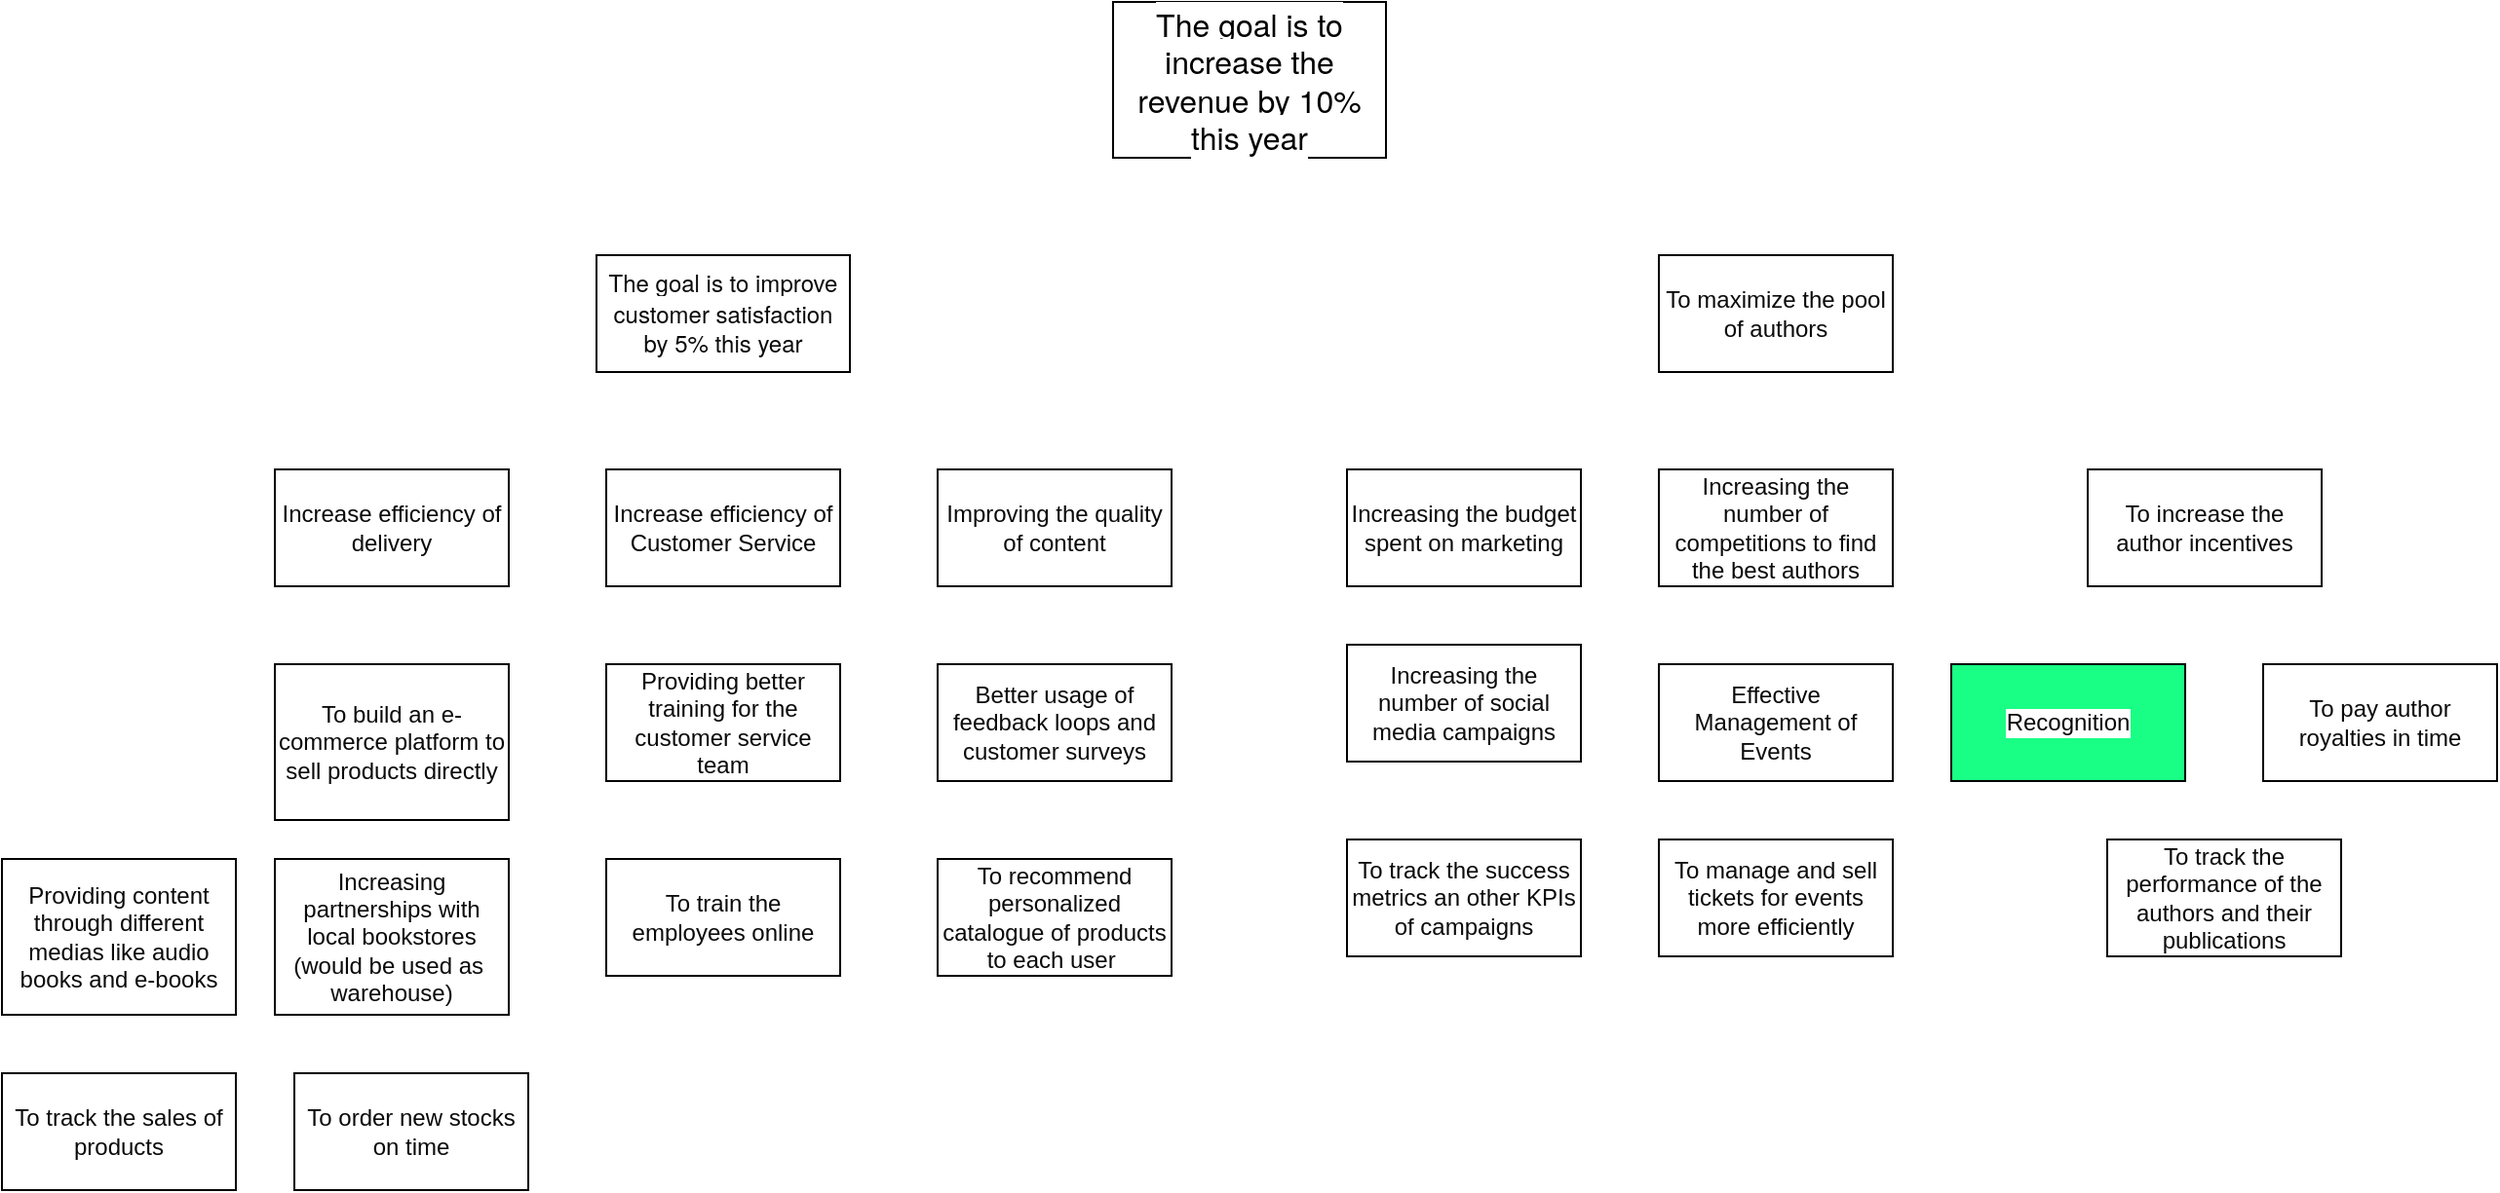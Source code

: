 <mxfile version="15.4.1" type="google"><diagram id="DU59FXSGk71Bh5s7gfLU" name="Page-1"><mxGraphModel dx="2903" dy="1000" grid="1" gridSize="10" guides="1" tooltips="1" connect="1" arrows="1" fold="1" page="1" pageScale="1" pageWidth="827" pageHeight="1169" math="0" shadow="0"><root><mxCell id="0"/><mxCell id="1" parent="0"/><mxCell id="ZsVUTij6oa-SxQozEyS3-1" value="&lt;span style=&quot;font-family: &amp;#34;whitney&amp;#34; , &amp;#34;helvetica neue&amp;#34; , &amp;#34;helvetica&amp;#34; , &amp;#34;arial&amp;#34; , sans-serif ; font-size: 16px ; text-align: left ; background-color: rgb(255 , 255 , 255)&quot;&gt;The goal is to increase the revenue by 10% this year&lt;/span&gt;" style="rounded=0;whiteSpace=wrap;html=1;" parent="1" vertex="1"><mxGeometry x="-40" y="70" width="140" height="80" as="geometry"/></mxCell><mxCell id="ZsVUTij6oa-SxQozEyS3-2" value="&lt;span style=&quot;font-family: &amp;#34;whitney&amp;#34; , &amp;#34;helvetica neue&amp;#34; , &amp;#34;helvetica&amp;#34; , &amp;#34;arial&amp;#34; , sans-serif ; text-align: left ; background-color: rgb(255 , 255 , 255)&quot;&gt;&lt;font color=&quot;#0a0a0a&quot; style=&quot;font-size: 12px&quot;&gt; The goal is to improve customer satisfaction by 5% this year&lt;/font&gt;&lt;/span&gt;" style="rounded=0;whiteSpace=wrap;html=1;" parent="1" vertex="1"><mxGeometry x="-305" y="200" width="130" height="60" as="geometry"/></mxCell><mxCell id="ZsVUTij6oa-SxQozEyS3-4" value="To maximize the pool of authors" style="rounded=0;whiteSpace=wrap;html=1;labelBackgroundColor=#FFFFFF;fontColor=#0A0A0A;" parent="1" vertex="1"><mxGeometry x="240" y="200" width="120" height="60" as="geometry"/></mxCell><mxCell id="ZsVUTij6oa-SxQozEyS3-6" value="Increasing the budget spent on marketing" style="rounded=0;whiteSpace=wrap;html=1;labelBackgroundColor=#FFFFFF;fontColor=#0A0A0A;" parent="1" vertex="1"><mxGeometry x="80" y="310" width="120" height="60" as="geometry"/></mxCell><mxCell id="ZsVUTij6oa-SxQozEyS3-8" value="Providing content through different medias like audio books and e-books" style="rounded=0;whiteSpace=wrap;html=1;labelBackgroundColor=#FFFFFF;fontColor=#0A0A0A;" parent="1" vertex="1"><mxGeometry x="-610" y="510" width="120" height="80" as="geometry"/></mxCell><mxCell id="ZsVUTij6oa-SxQozEyS3-10" value="To increase the author incentives" style="rounded=0;whiteSpace=wrap;html=1;labelBackgroundColor=#FFFFFF;fontColor=#0A0A0A;" parent="1" vertex="1"><mxGeometry x="460" y="310" width="120" height="60" as="geometry"/></mxCell><mxCell id="ZsVUTij6oa-SxQozEyS3-13" value="Improving the quality of content" style="rounded=0;whiteSpace=wrap;html=1;labelBackgroundColor=#FFFFFF;fontColor=#0A0A0A;" parent="1" vertex="1"><mxGeometry x="-130" y="310" width="120" height="60" as="geometry"/></mxCell><mxCell id="ZsVUTij6oa-SxQozEyS3-14" value="Increase efficiency of delivery" style="rounded=0;whiteSpace=wrap;html=1;labelBackgroundColor=#FFFFFF;fontColor=#0A0A0A;" parent="1" vertex="1"><mxGeometry x="-470" y="310" width="120" height="60" as="geometry"/></mxCell><mxCell id="ZsVUTij6oa-SxQozEyS3-15" value="Increase efficiency of Customer Service" style="rounded=0;whiteSpace=wrap;html=1;labelBackgroundColor=#FFFFFF;fontColor=#0A0A0A;" parent="1" vertex="1"><mxGeometry x="-300" y="310" width="120" height="60" as="geometry"/></mxCell><mxCell id="ZsVUTij6oa-SxQozEyS3-16" value="Better usage of feedback loops and customer surveys" style="rounded=0;whiteSpace=wrap;html=1;labelBackgroundColor=#FFFFFF;fontColor=#0A0A0A;" parent="1" vertex="1"><mxGeometry x="-130" y="410" width="120" height="60" as="geometry"/></mxCell><mxCell id="ZsVUTij6oa-SxQozEyS3-17" value="Increasing partnerships with local bookstores (would be used as&amp;nbsp; warehouse)" style="rounded=0;whiteSpace=wrap;html=1;labelBackgroundColor=#FFFFFF;fontColor=#0A0A0A;" parent="1" vertex="1"><mxGeometry x="-470" y="510" width="120" height="80" as="geometry"/></mxCell><mxCell id="ZsVUTij6oa-SxQozEyS3-18" value="Providing better training for the customer service team" style="rounded=0;whiteSpace=wrap;html=1;labelBackgroundColor=#FFFFFF;fontColor=#0A0A0A;" parent="1" vertex="1"><mxGeometry x="-300" y="410" width="120" height="60" as="geometry"/></mxCell><mxCell id="ZsVUTij6oa-SxQozEyS3-19" value="Increasing the number of social media campaigns" style="rounded=0;whiteSpace=wrap;html=1;labelBackgroundColor=#FFFFFF;fontColor=#0A0A0A;" parent="1" vertex="1"><mxGeometry x="80" y="400" width="120" height="60" as="geometry"/></mxCell><mxCell id="ZsVUTij6oa-SxQozEyS3-20" value="Increasing the number of competitions to find the best authors" style="rounded=0;whiteSpace=wrap;html=1;labelBackgroundColor=#FFFFFF;fontColor=#0A0A0A;" parent="1" vertex="1"><mxGeometry x="240" y="310" width="120" height="60" as="geometry"/></mxCell><mxCell id="ZsVUTij6oa-SxQozEyS3-21" value="To recommend personalized catalogue of products to each user&amp;nbsp;" style="rounded=0;whiteSpace=wrap;html=1;labelBackgroundColor=#FFFFFF;fontColor=#0A0A0A;" parent="1" vertex="1"><mxGeometry x="-130" y="510" width="120" height="60" as="geometry"/></mxCell><mxCell id="ZsVUTij6oa-SxQozEyS3-22" value="To order new stocks on time" style="rounded=0;whiteSpace=wrap;html=1;labelBackgroundColor=#FFFFFF;fontColor=#0A0A0A;" parent="1" vertex="1"><mxGeometry x="-460" y="620" width="120" height="60" as="geometry"/></mxCell><mxCell id="ZsVUTij6oa-SxQozEyS3-23" value="To train the employees online" style="rounded=0;whiteSpace=wrap;html=1;labelBackgroundColor=#FFFFFF;fontColor=#0A0A0A;" parent="1" vertex="1"><mxGeometry x="-300" y="510" width="120" height="60" as="geometry"/></mxCell><mxCell id="ZsVUTij6oa-SxQozEyS3-24" value="To track the success metrics an other KPIs of campaigns" style="rounded=0;whiteSpace=wrap;html=1;labelBackgroundColor=#FFFFFF;fontColor=#0A0A0A;" parent="1" vertex="1"><mxGeometry x="80" y="500" width="120" height="60" as="geometry"/></mxCell><mxCell id="ZsVUTij6oa-SxQozEyS3-25" value="To build an e-commerce platform to sell products directly" style="rounded=0;whiteSpace=wrap;html=1;labelBackgroundColor=#FFFFFF;fontColor=#0A0A0A;" parent="1" vertex="1"><mxGeometry x="-470" y="410" width="120" height="80" as="geometry"/></mxCell><mxCell id="ZsVUTij6oa-SxQozEyS3-26" value="To track the performance of the authors and their publications" style="rounded=0;whiteSpace=wrap;html=1;labelBackgroundColor=#FFFFFF;fontColor=#0A0A0A;" parent="1" vertex="1"><mxGeometry x="470" y="500" width="120" height="60" as="geometry"/></mxCell><mxCell id="9bycUB7_YkMGoDEwVdy2-3" value="To pay author royalties in time" style="rounded=0;whiteSpace=wrap;html=1;labelBackgroundColor=#FFFFFF;fontColor=#0A0A0A;" vertex="1" parent="1"><mxGeometry x="550" y="410" width="120" height="60" as="geometry"/></mxCell><mxCell id="9bycUB7_YkMGoDEwVdy2-4" value="Recognition" style="rounded=0;whiteSpace=wrap;html=1;labelBackgroundColor=#FFFFFF;fontColor=#0A0A0A;fillColor=#19FF85;" vertex="1" parent="1"><mxGeometry x="390" y="410" width="120" height="60" as="geometry"/></mxCell><mxCell id="9bycUB7_YkMGoDEwVdy2-5" value="Effective Management of Events" style="rounded=0;whiteSpace=wrap;html=1;labelBackgroundColor=#FFFFFF;fontColor=#0A0A0A;" vertex="1" parent="1"><mxGeometry x="240" y="410" width="120" height="60" as="geometry"/></mxCell><mxCell id="9bycUB7_YkMGoDEwVdy2-6" value="To manage and sell tickets for events more efficiently" style="rounded=0;whiteSpace=wrap;html=1;labelBackgroundColor=#FFFFFF;fontColor=#0A0A0A;" vertex="1" parent="1"><mxGeometry x="240" y="500" width="120" height="60" as="geometry"/></mxCell><mxCell id="jHmF_qWjc-ylLxfoDsBT-2" value="To track the sales of products" style="rounded=0;whiteSpace=wrap;html=1;labelBackgroundColor=#FFFFFF;fontColor=#0A0A0A;" vertex="1" parent="1"><mxGeometry x="-610" y="620" width="120" height="60" as="geometry"/></mxCell></root></mxGraphModel></diagram></mxfile>